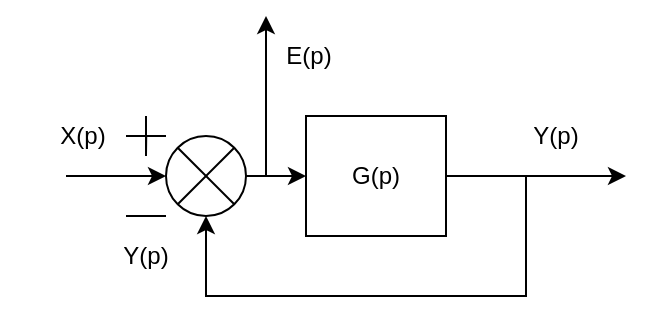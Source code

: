 <mxfile version="24.4.9" type="github">
  <diagram name="Page-1" id="Mu0BXACuUsyXLp-JW0br">
    <mxGraphModel dx="830" dy="442" grid="1" gridSize="10" guides="1" tooltips="1" connect="1" arrows="1" fold="1" page="1" pageScale="1" pageWidth="850" pageHeight="1100" math="1" shadow="0">
      <root>
        <mxCell id="0" />
        <mxCell id="1" parent="0" />
        <mxCell id="ykW_fGSjZtViGg5TZFfd-13" style="edgeStyle=orthogonalEdgeStyle;rounded=0;orthogonalLoop=1;jettySize=auto;html=1;entryX=0.5;entryY=1;entryDx=0;entryDy=0;" edge="1" parent="1" source="ykW_fGSjZtViGg5TZFfd-8" target="ykW_fGSjZtViGg5TZFfd-9">
          <mxGeometry relative="1" as="geometry">
            <Array as="points">
              <mxPoint x="450" y="160" />
              <mxPoint x="450" y="220" />
              <mxPoint x="290" y="220" />
            </Array>
          </mxGeometry>
        </mxCell>
        <mxCell id="ykW_fGSjZtViGg5TZFfd-8" value="G(p)" style="rounded=0;whiteSpace=wrap;html=1;" vertex="1" parent="1">
          <mxGeometry x="340" y="130" width="70" height="60" as="geometry" />
        </mxCell>
        <mxCell id="ykW_fGSjZtViGg5TZFfd-12" style="edgeStyle=orthogonalEdgeStyle;rounded=0;orthogonalLoop=1;jettySize=auto;html=1;exitX=1;exitY=0.5;exitDx=0;exitDy=0;entryX=0;entryY=0.5;entryDx=0;entryDy=0;" edge="1" parent="1" source="ykW_fGSjZtViGg5TZFfd-9" target="ykW_fGSjZtViGg5TZFfd-8">
          <mxGeometry relative="1" as="geometry" />
        </mxCell>
        <mxCell id="ykW_fGSjZtViGg5TZFfd-9" value="" style="ellipse;whiteSpace=wrap;html=1;aspect=fixed;" vertex="1" parent="1">
          <mxGeometry x="270" y="140" width="40" height="40" as="geometry" />
        </mxCell>
        <mxCell id="ykW_fGSjZtViGg5TZFfd-14" value="" style="endArrow=classic;html=1;rounded=0;exitX=1;exitY=0.5;exitDx=0;exitDy=0;" edge="1" parent="1" source="ykW_fGSjZtViGg5TZFfd-8">
          <mxGeometry width="50" height="50" relative="1" as="geometry">
            <mxPoint x="440" y="185" as="sourcePoint" />
            <mxPoint x="500" y="160" as="targetPoint" />
          </mxGeometry>
        </mxCell>
        <mxCell id="ykW_fGSjZtViGg5TZFfd-15" value="" style="endArrow=classic;html=1;rounded=0;entryX=0;entryY=0.5;entryDx=0;entryDy=0;" edge="1" parent="1" target="ykW_fGSjZtViGg5TZFfd-9">
          <mxGeometry width="50" height="50" relative="1" as="geometry">
            <mxPoint x="220" y="160" as="sourcePoint" />
            <mxPoint x="300" y="130" as="targetPoint" />
          </mxGeometry>
        </mxCell>
        <UserObject label="E(p)" placeholders="1" name="Variable" id="ykW_fGSjZtViGg5TZFfd-16">
          <mxCell style="text;html=1;strokeColor=none;fillColor=none;align=center;verticalAlign=middle;whiteSpace=wrap;overflow=hidden;" vertex="1" parent="1">
            <mxGeometry x="300" y="90" width="83" height="20" as="geometry" />
          </mxCell>
        </UserObject>
        <UserObject label="Y(p)" placeholders="1" name="Variable" id="ykW_fGSjZtViGg5TZFfd-17">
          <mxCell style="text;html=1;strokeColor=none;fillColor=none;align=center;verticalAlign=middle;whiteSpace=wrap;overflow=hidden;" vertex="1" parent="1">
            <mxGeometry x="425" y="130" width="80" height="20" as="geometry" />
          </mxCell>
        </UserObject>
        <mxCell id="ykW_fGSjZtViGg5TZFfd-19" value="" style="endArrow=none;html=1;rounded=0;entryX=1;entryY=0;entryDx=0;entryDy=0;exitX=0;exitY=1;exitDx=0;exitDy=0;" edge="1" parent="1" source="ykW_fGSjZtViGg5TZFfd-9" target="ykW_fGSjZtViGg5TZFfd-9">
          <mxGeometry width="50" height="50" relative="1" as="geometry">
            <mxPoint x="250" y="180" as="sourcePoint" />
            <mxPoint x="300" y="130" as="targetPoint" />
          </mxGeometry>
        </mxCell>
        <mxCell id="ykW_fGSjZtViGg5TZFfd-20" value="" style="endArrow=none;html=1;rounded=0;exitX=1;exitY=1;exitDx=0;exitDy=0;entryX=0;entryY=0;entryDx=0;entryDy=0;" edge="1" parent="1" source="ykW_fGSjZtViGg5TZFfd-9" target="ykW_fGSjZtViGg5TZFfd-9">
          <mxGeometry width="50" height="50" relative="1" as="geometry">
            <mxPoint x="286" y="184" as="sourcePoint" />
            <mxPoint x="320" y="100" as="targetPoint" />
          </mxGeometry>
        </mxCell>
        <mxCell id="ykW_fGSjZtViGg5TZFfd-24" value="" style="endArrow=none;html=1;rounded=0;" edge="1" parent="1">
          <mxGeometry width="50" height="50" relative="1" as="geometry">
            <mxPoint x="270" y="140" as="sourcePoint" />
            <mxPoint x="250.108" y="140.0" as="targetPoint" />
            <Array as="points">
              <mxPoint x="250" y="140" />
            </Array>
          </mxGeometry>
        </mxCell>
        <mxCell id="ykW_fGSjZtViGg5TZFfd-26" value="" style="endArrow=none;html=1;rounded=0;" edge="1" parent="1">
          <mxGeometry width="50" height="50" relative="1" as="geometry">
            <mxPoint x="260" y="130" as="sourcePoint" />
            <mxPoint x="260.108" y="140.0" as="targetPoint" />
            <Array as="points">
              <mxPoint x="260" y="150" />
            </Array>
          </mxGeometry>
        </mxCell>
        <mxCell id="ykW_fGSjZtViGg5TZFfd-27" value="" style="endArrow=none;html=1;rounded=0;" edge="1" parent="1">
          <mxGeometry width="50" height="50" relative="1" as="geometry">
            <mxPoint x="270" y="180" as="sourcePoint" />
            <mxPoint x="250.108" y="180.0" as="targetPoint" />
            <Array as="points">
              <mxPoint x="250" y="180" />
            </Array>
          </mxGeometry>
        </mxCell>
        <UserObject label="Y(p)" placeholders="1" name="Variable" id="ykW_fGSjZtViGg5TZFfd-28">
          <mxCell style="text;html=1;strokeColor=none;fillColor=none;align=center;verticalAlign=middle;whiteSpace=wrap;overflow=hidden;" vertex="1" parent="1">
            <mxGeometry x="220" y="190" width="80" height="20" as="geometry" />
          </mxCell>
        </UserObject>
        <mxCell id="ykW_fGSjZtViGg5TZFfd-29" value="" style="endArrow=classic;html=1;rounded=0;" edge="1" parent="1">
          <mxGeometry width="50" height="50" relative="1" as="geometry">
            <mxPoint x="320" y="160" as="sourcePoint" />
            <mxPoint x="320" y="80" as="targetPoint" />
          </mxGeometry>
        </mxCell>
        <UserObject label="X(p)" placeholders="1" name="Variable" id="ykW_fGSjZtViGg5TZFfd-30">
          <mxCell style="text;html=1;strokeColor=none;fillColor=none;align=center;verticalAlign=middle;whiteSpace=wrap;overflow=hidden;" vertex="1" parent="1">
            <mxGeometry x="187" y="130" width="83" height="20" as="geometry" />
          </mxCell>
        </UserObject>
      </root>
    </mxGraphModel>
  </diagram>
</mxfile>
